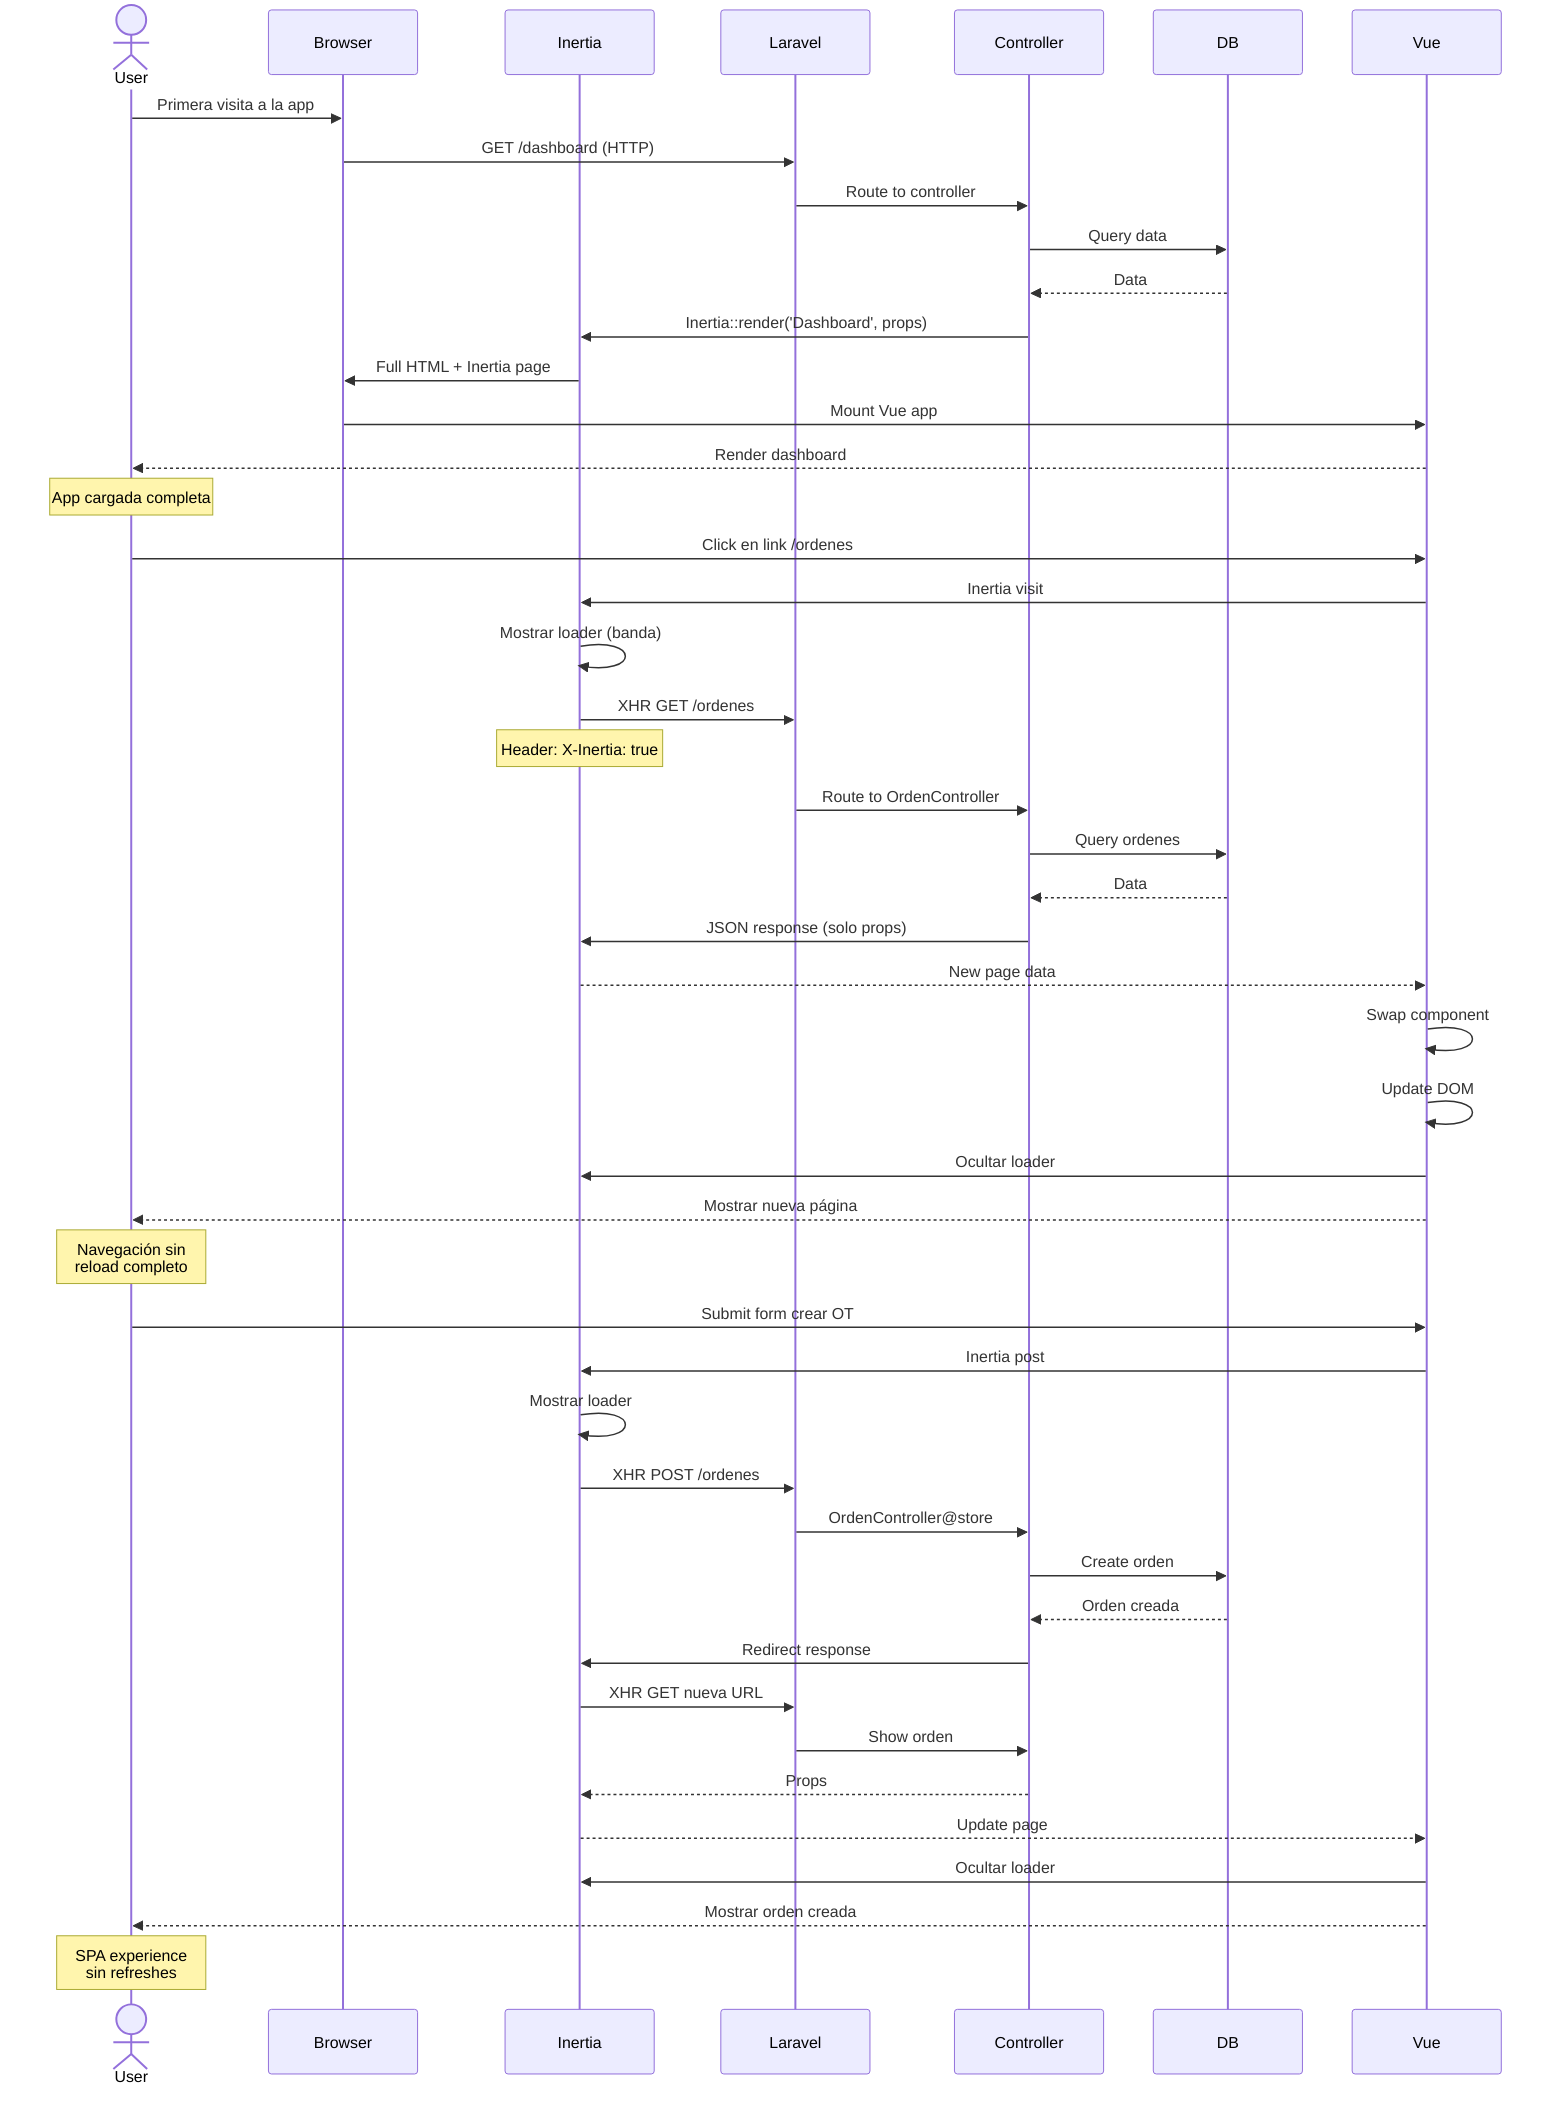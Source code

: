 ﻿sequenceDiagram
    actor User
    participant Browser
    participant Inertia
    participant Laravel
    participant Controller
    participant DB
    participant Vue

    User->>Browser: Primera visita a la app
    Browser->>Laravel: GET /dashboard (HTTP)
    Laravel->>Controller: Route to controller
    Controller->>DB: Query data
    DB-->>Controller: Data
    Controller->>Inertia: Inertia::render('Dashboard', props)
    Inertia->>Browser: Full HTML + Inertia page
    Browser->>Vue: Mount Vue app
    Vue-->>User: Render dashboard
    
    Note over User: App cargada completa
    
    User->>Vue: Click en link /ordenes
    Vue->>Inertia: Inertia visit
    
    Inertia->>Inertia: Mostrar loader (banda)
    Inertia->>Laravel: XHR GET /ordenes
    
    Note over Inertia: Header: X-Inertia: true
    
    Laravel->>Controller: Route to OrdenController
    Controller->>DB: Query ordenes
    DB-->>Controller: Data
    Controller->>Inertia: JSON response (solo props)
    
    Inertia-->>Vue: New page data
    Vue->>Vue: Swap component
    Vue->>Vue: Update DOM
    Vue->>Inertia: Ocultar loader
    
    Vue-->>User: Mostrar nueva página
    
    Note over User: Navegación sin<br/>reload completo
    
    User->>Vue: Submit form crear OT
    Vue->>Inertia: Inertia post
    Inertia->>Inertia: Mostrar loader
    Inertia->>Laravel: XHR POST /ordenes
    
    Laravel->>Controller: OrdenController@store
    Controller->>DB: Create orden
    DB-->>Controller: Orden creada
    Controller->>Inertia: Redirect response
    
    Inertia->>Laravel: XHR GET nueva URL
    Laravel->>Controller: Show orden
    Controller-->>Inertia: Props
    Inertia-->>Vue: Update page
    Vue->>Inertia: Ocultar loader
    Vue-->>User: Mostrar orden creada
    
    Note over User: SPA experience<br/>sin refreshes